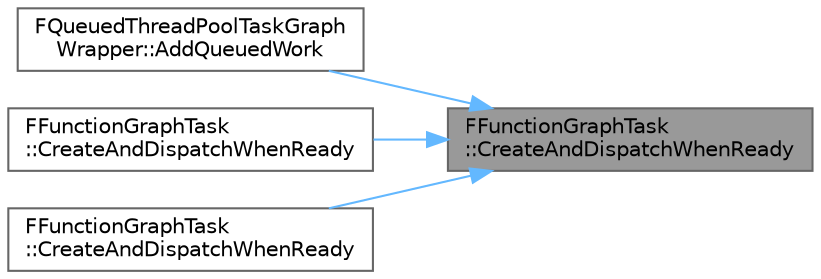 digraph "FFunctionGraphTask::CreateAndDispatchWhenReady"
{
 // INTERACTIVE_SVG=YES
 // LATEX_PDF_SIZE
  bgcolor="transparent";
  edge [fontname=Helvetica,fontsize=10,labelfontname=Helvetica,labelfontsize=10];
  node [fontname=Helvetica,fontsize=10,shape=box,height=0.2,width=0.4];
  rankdir="RL";
  Node1 [id="Node000001",label="FFunctionGraphTask\l::CreateAndDispatchWhenReady",height=0.2,width=0.4,color="gray40", fillcolor="grey60", style="filled", fontcolor="black",tooltip="Create a task and dispatch it when the prerequisites are complete."];
  Node1 -> Node2 [id="edge1_Node000001_Node000002",dir="back",color="steelblue1",style="solid",tooltip=" "];
  Node2 [id="Node000002",label="FQueuedThreadPoolTaskGraph\lWrapper::AddQueuedWork",height=0.2,width=0.4,color="grey40", fillcolor="white", style="filled",URL="$dc/d90/classFQueuedThreadPoolTaskGraphWrapper.html#af2114a8addf95c9acfa7290de0c38fc6",tooltip="Checks to see if there is a thread available to perform the task."];
  Node1 -> Node3 [id="edge2_Node000001_Node000003",dir="back",color="steelblue1",style="solid",tooltip=" "];
  Node3 [id="Node000003",label="FFunctionGraphTask\l::CreateAndDispatchWhenReady",height=0.2,width=0.4,color="grey40", fillcolor="white", style="filled",URL="$d8/d7d/structFFunctionGraphTask.html#a1509cb87ac5cfa18e52842eaf0b05129",tooltip="Create a task and dispatch it when the prerequisites are complete."];
  Node1 -> Node4 [id="edge3_Node000001_Node000004",dir="back",color="steelblue1",style="solid",tooltip=" "];
  Node4 [id="Node000004",label="FFunctionGraphTask\l::CreateAndDispatchWhenReady",height=0.2,width=0.4,color="grey40", fillcolor="white", style="filled",URL="$d8/d7d/structFFunctionGraphTask.html#a4c3ff0fb2c1da9c6769ddf58e8712461",tooltip=" "];
}
